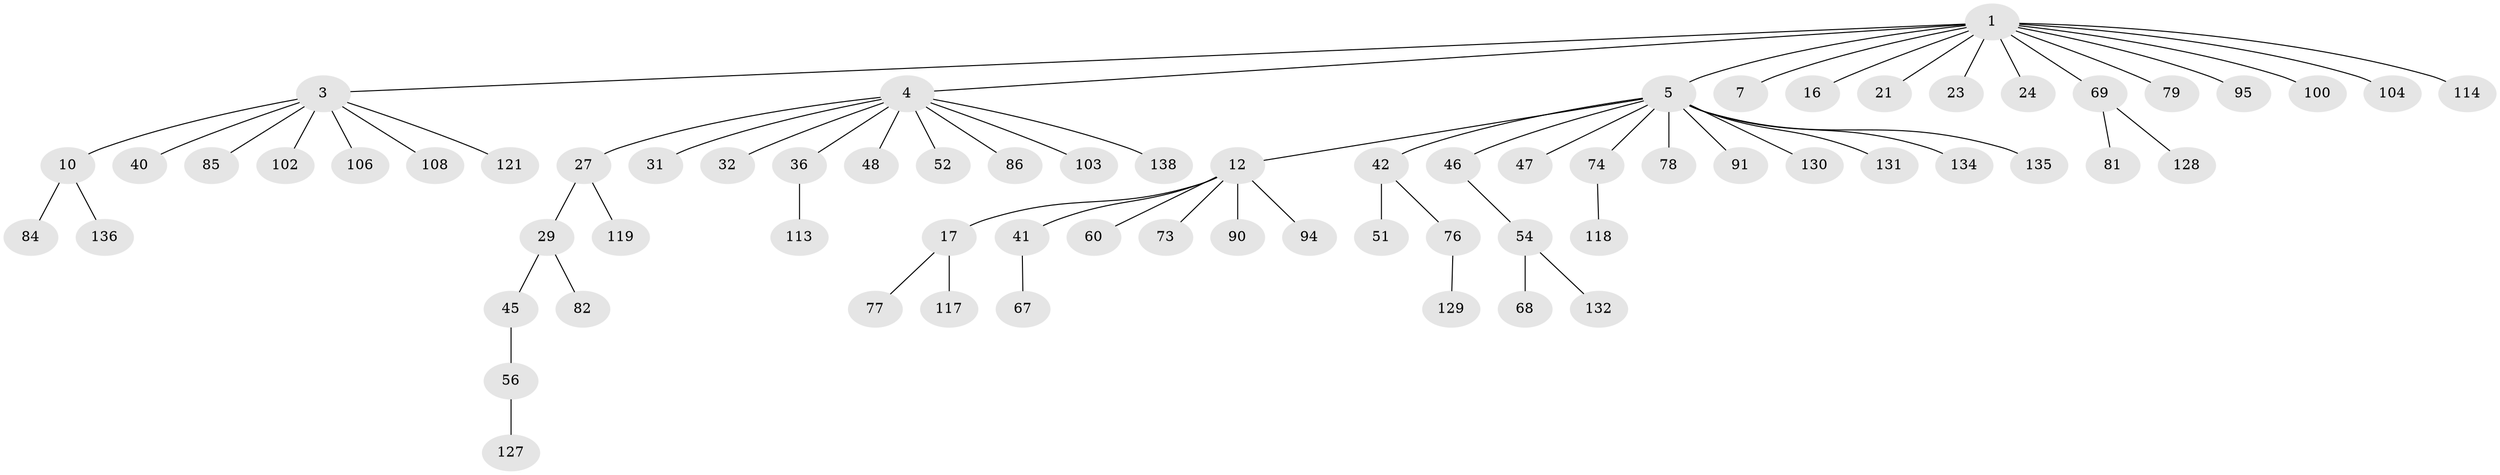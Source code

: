 // original degree distribution, {4: 0.07246376811594203, 7: 0.007246376811594203, 6: 0.007246376811594203, 5: 0.050724637681159424, 3: 0.10144927536231885, 1: 0.4782608695652174, 2: 0.2826086956521739}
// Generated by graph-tools (version 1.1) at 2025/15/03/09/25 04:15:22]
// undirected, 69 vertices, 68 edges
graph export_dot {
graph [start="1"]
  node [color=gray90,style=filled];
  1 [super="+2+18"];
  3 [super="+9+34+137"];
  4 [super="+6+72+15"];
  5 [super="+28+11+75+19"];
  7 [super="+43+8"];
  10 [super="+59+65"];
  12 [super="+93+13+14"];
  16;
  17 [super="+25+55"];
  21 [super="+57"];
  23;
  24 [super="+64"];
  27;
  29 [super="+30+124"];
  31 [super="+63"];
  32 [super="+89"];
  36 [super="+101"];
  40;
  41;
  42 [super="+50"];
  45;
  46;
  47 [super="+53+92+120+125"];
  48;
  51 [super="+70"];
  52;
  54 [super="+58"];
  56 [super="+122"];
  60 [super="+71"];
  67;
  68;
  69 [super="+123"];
  73 [super="+88"];
  74;
  76;
  77 [super="+87"];
  78;
  79;
  81;
  82;
  84;
  85;
  86 [super="+112"];
  90 [super="+126"];
  91 [super="+105"];
  94 [super="+98"];
  95 [super="+116"];
  100;
  102;
  103;
  104;
  106;
  108;
  113;
  114;
  117;
  118;
  119;
  121;
  127;
  128;
  129;
  130;
  131;
  132;
  134;
  135;
  136;
  138;
  1 -- 3;
  1 -- 5;
  1 -- 16;
  1 -- 4;
  1 -- 69;
  1 -- 23;
  1 -- 7;
  1 -- 24;
  1 -- 114;
  1 -- 100;
  1 -- 21;
  1 -- 104;
  1 -- 95;
  1 -- 79;
  3 -- 85;
  3 -- 106;
  3 -- 40;
  3 -- 10;
  3 -- 108;
  3 -- 121;
  3 -- 102;
  4 -- 32;
  4 -- 48;
  4 -- 138;
  4 -- 27;
  4 -- 52;
  4 -- 36;
  4 -- 86;
  4 -- 103;
  4 -- 31;
  5 -- 42;
  5 -- 91;
  5 -- 12;
  5 -- 47;
  5 -- 130;
  5 -- 134;
  5 -- 135;
  5 -- 78;
  5 -- 74;
  5 -- 131;
  5 -- 46;
  10 -- 136;
  10 -- 84;
  12 -- 94;
  12 -- 17;
  12 -- 73;
  12 -- 90;
  12 -- 60;
  12 -- 41;
  17 -- 77;
  17 -- 117;
  27 -- 29;
  27 -- 119;
  29 -- 82;
  29 -- 45;
  36 -- 113;
  41 -- 67;
  42 -- 51;
  42 -- 76;
  45 -- 56;
  46 -- 54;
  54 -- 68;
  54 -- 132;
  56 -- 127;
  69 -- 81;
  69 -- 128;
  74 -- 118;
  76 -- 129;
}
